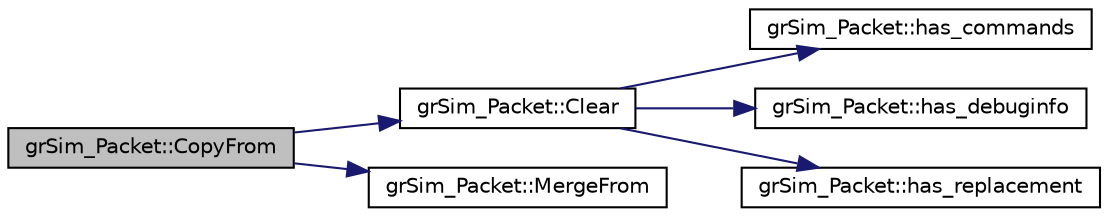 digraph "grSim_Packet::CopyFrom"
{
 // INTERACTIVE_SVG=YES
  edge [fontname="Helvetica",fontsize="10",labelfontname="Helvetica",labelfontsize="10"];
  node [fontname="Helvetica",fontsize="10",shape=record];
  rankdir="LR";
  Node1 [label="grSim_Packet::CopyFrom",height=0.2,width=0.4,color="black", fillcolor="grey75", style="filled", fontcolor="black"];
  Node1 -> Node2 [color="midnightblue",fontsize="10",style="solid",fontname="Helvetica"];
  Node2 [label="grSim_Packet::Clear",height=0.2,width=0.4,color="black", fillcolor="white", style="filled",URL="$d3/db5/classgr_sim___packet.html#a2a2ea61d89f82edc1c0ecc21f52d9841"];
  Node2 -> Node3 [color="midnightblue",fontsize="10",style="solid",fontname="Helvetica"];
  Node3 [label="grSim_Packet::has_commands",height=0.2,width=0.4,color="black", fillcolor="white", style="filled",URL="$d3/db5/classgr_sim___packet.html#a1d8ff8109c642a1faab29a6fc4b6bb53"];
  Node2 -> Node4 [color="midnightblue",fontsize="10",style="solid",fontname="Helvetica"];
  Node4 [label="grSim_Packet::has_debuginfo",height=0.2,width=0.4,color="black", fillcolor="white", style="filled",URL="$d3/db5/classgr_sim___packet.html#a36d28a1340dc6b59f047ed45e01adfde"];
  Node2 -> Node5 [color="midnightblue",fontsize="10",style="solid",fontname="Helvetica"];
  Node5 [label="grSim_Packet::has_replacement",height=0.2,width=0.4,color="black", fillcolor="white", style="filled",URL="$d3/db5/classgr_sim___packet.html#ad0a738e8174ef42182b65cf66bb6e548"];
  Node1 -> Node6 [color="midnightblue",fontsize="10",style="solid",fontname="Helvetica"];
  Node6 [label="grSim_Packet::MergeFrom",height=0.2,width=0.4,color="black", fillcolor="white", style="filled",URL="$d3/db5/classgr_sim___packet.html#affcd11b7f3cfb099d9cae9981d3a5c54"];
}
